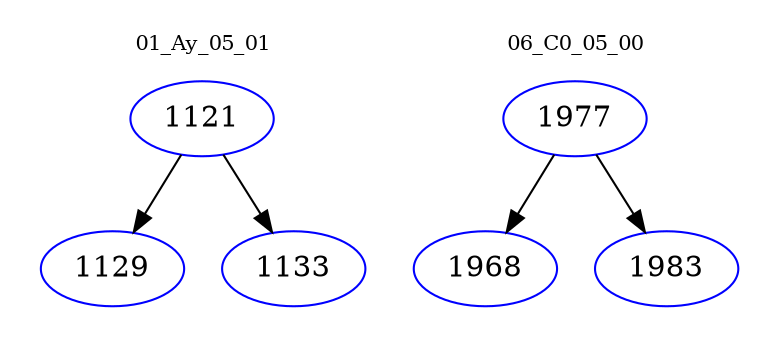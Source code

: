 digraph{
subgraph cluster_0 {
color = white
label = "01_Ay_05_01";
fontsize=10;
T0_1121 [label="1121", color="blue"]
T0_1121 -> T0_1129 [color="black"]
T0_1129 [label="1129", color="blue"]
T0_1121 -> T0_1133 [color="black"]
T0_1133 [label="1133", color="blue"]
}
subgraph cluster_1 {
color = white
label = "06_C0_05_00";
fontsize=10;
T1_1977 [label="1977", color="blue"]
T1_1977 -> T1_1968 [color="black"]
T1_1968 [label="1968", color="blue"]
T1_1977 -> T1_1983 [color="black"]
T1_1983 [label="1983", color="blue"]
}
}
